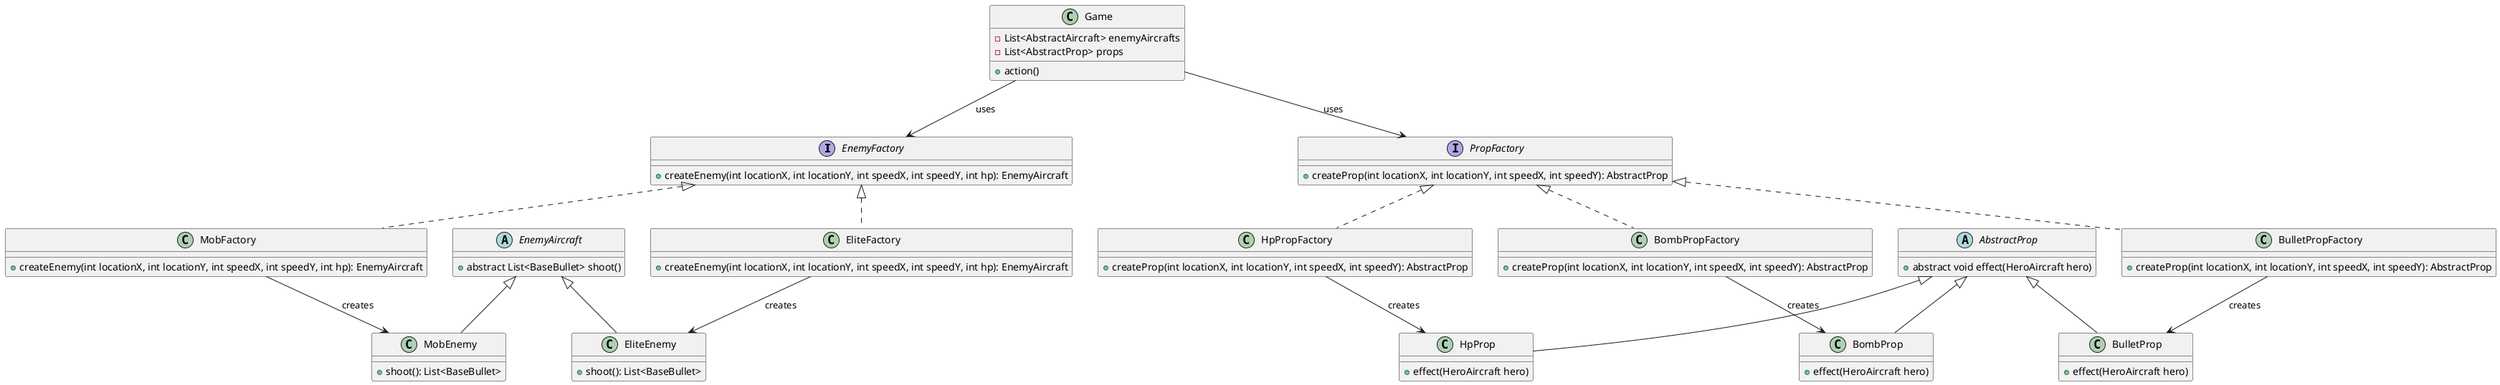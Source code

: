 @startuml
interface EnemyFactory {
  + createEnemy(int locationX, int locationY, int speedX, int speedY, int hp): EnemyAircraft
}

class EliteFactory implements EnemyFactory {
  + createEnemy(int locationX, int locationY, int speedX, int speedY, int hp): EnemyAircraft
}

class MobFactory implements EnemyFactory {
  + createEnemy(int locationX, int locationY, int speedX, int speedY, int hp): EnemyAircraft
}

abstract class EnemyAircraft {
  + abstract List<BaseBullet> shoot()
}

class EliteEnemy extends EnemyAircraft {
  + shoot(): List<BaseBullet>
}

class MobEnemy extends EnemyAircraft {
  + shoot(): List<BaseBullet>
}

interface PropFactory {
  + createProp(int locationX, int locationY, int speedX, int speedY): AbstractProp
}

class HpPropFactory implements PropFactory {
  + createProp(int locationX, int locationY, int speedX, int speedY): AbstractProp
}

class BulletPropFactory implements PropFactory {
  + createProp(int locationX, int locationY, int speedX, int speedY): AbstractProp
}

class BombPropFactory implements PropFactory {
  + createProp(int locationX, int locationY, int speedX, int speedY): AbstractProp
}

abstract class AbstractProp {
  + abstract void effect(HeroAircraft hero)
}

class HpProp extends AbstractProp {
  + effect(HeroAircraft hero)
}

class BulletProp extends AbstractProp {
  + effect(HeroAircraft hero)
}

class BombProp extends AbstractProp {
  + effect(HeroAircraft hero)
}

class Game {
  - List<AbstractAircraft> enemyAircrafts
  - List<AbstractProp> props
  + action()
}


EliteFactory --> EliteEnemy: creates
MobFactory --> MobEnemy: creates
HpPropFactory --> HpProp: creates
BulletPropFactory --> BulletProp: creates
BombPropFactory --> BombProp: creates


Game --> EnemyFactory: uses
Game --> PropFactory: uses
@enduml